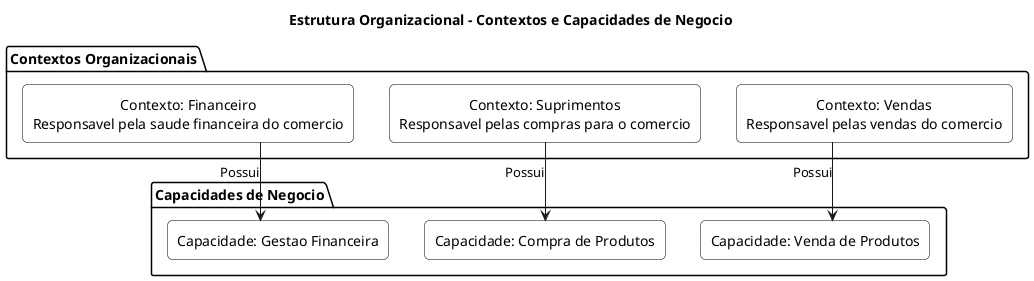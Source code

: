 @startuml
title Estrutura Organizacional - Contextos e Capacidades de Negocio

skinparam rectangle {
  BackgroundColor White
  BorderColor Black
  RoundCorner 10
}
skinparam linetype ortho
skinparam defaultTextAlignment center

package "Contextos Organizacionais" {
  rectangle VendasCtx as "Contexto: Vendas\nResponsavel pelas vendas do comercio"
  rectangle SuprimentosCtx as "Contexto: Suprimentos\nResponsavel pelas compras para o comercio"
  rectangle FinanceiroCtx as "Contexto: Financeiro\nResponsavel pela saude financeira do comercio"
}

package "Capacidades de Negocio" {
  rectangle VendaProdutos as "Capacidade: Venda de Produtos"
  rectangle CompraProdutos as "Capacidade: Compra de Produtos"
  rectangle GestaoFinanceira as "Capacidade: Gestao Financeira"
}

' Relacionamentos
VendasCtx --> VendaProdutos : Possui
SuprimentosCtx --> CompraProdutos : Possui
FinanceiroCtx --> GestaoFinanceira : Possui

@enduml
